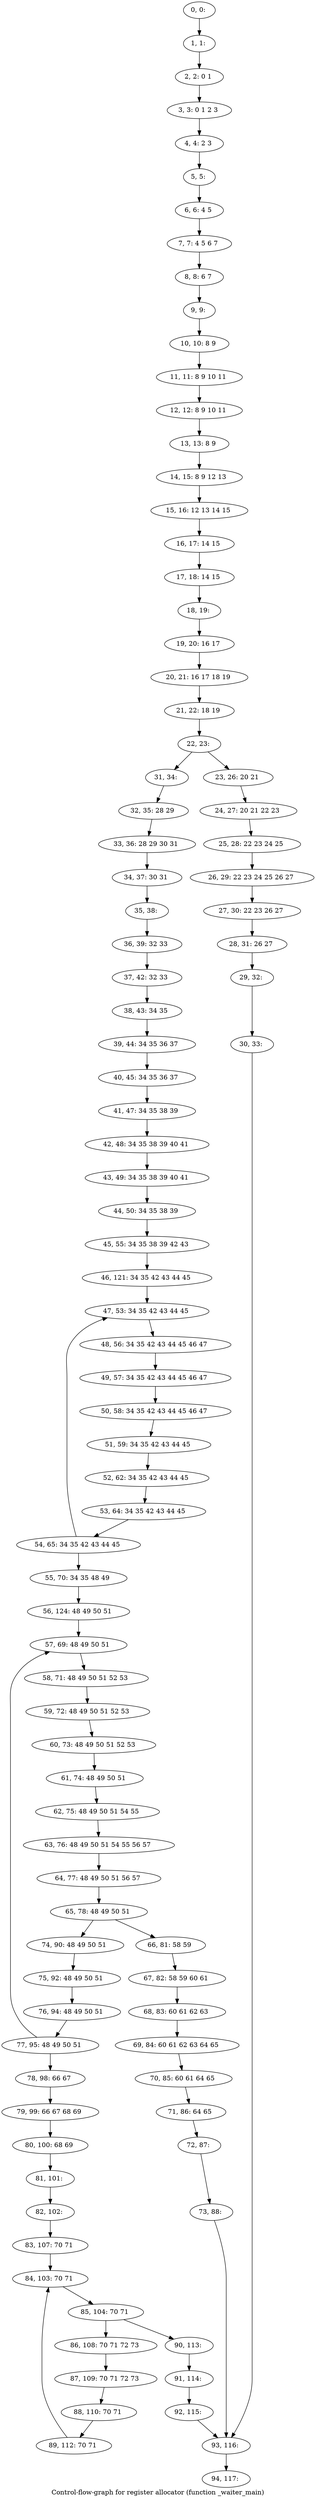 digraph G {
graph [label="Control-flow-graph for register allocator (function _waiter_main)"]
0[label="0, 0: "];
1[label="1, 1: "];
2[label="2, 2: 0 1 "];
3[label="3, 3: 0 1 2 3 "];
4[label="4, 4: 2 3 "];
5[label="5, 5: "];
6[label="6, 6: 4 5 "];
7[label="7, 7: 4 5 6 7 "];
8[label="8, 8: 6 7 "];
9[label="9, 9: "];
10[label="10, 10: 8 9 "];
11[label="11, 11: 8 9 10 11 "];
12[label="12, 12: 8 9 10 11 "];
13[label="13, 13: 8 9 "];
14[label="14, 15: 8 9 12 13 "];
15[label="15, 16: 12 13 14 15 "];
16[label="16, 17: 14 15 "];
17[label="17, 18: 14 15 "];
18[label="18, 19: "];
19[label="19, 20: 16 17 "];
20[label="20, 21: 16 17 18 19 "];
21[label="21, 22: 18 19 "];
22[label="22, 23: "];
23[label="23, 26: 20 21 "];
24[label="24, 27: 20 21 22 23 "];
25[label="25, 28: 22 23 24 25 "];
26[label="26, 29: 22 23 24 25 26 27 "];
27[label="27, 30: 22 23 26 27 "];
28[label="28, 31: 26 27 "];
29[label="29, 32: "];
30[label="30, 33: "];
31[label="31, 34: "];
32[label="32, 35: 28 29 "];
33[label="33, 36: 28 29 30 31 "];
34[label="34, 37: 30 31 "];
35[label="35, 38: "];
36[label="36, 39: 32 33 "];
37[label="37, 42: 32 33 "];
38[label="38, 43: 34 35 "];
39[label="39, 44: 34 35 36 37 "];
40[label="40, 45: 34 35 36 37 "];
41[label="41, 47: 34 35 38 39 "];
42[label="42, 48: 34 35 38 39 40 41 "];
43[label="43, 49: 34 35 38 39 40 41 "];
44[label="44, 50: 34 35 38 39 "];
45[label="45, 55: 34 35 38 39 42 43 "];
46[label="46, 121: 34 35 42 43 44 45 "];
47[label="47, 53: 34 35 42 43 44 45 "];
48[label="48, 56: 34 35 42 43 44 45 46 47 "];
49[label="49, 57: 34 35 42 43 44 45 46 47 "];
50[label="50, 58: 34 35 42 43 44 45 46 47 "];
51[label="51, 59: 34 35 42 43 44 45 "];
52[label="52, 62: 34 35 42 43 44 45 "];
53[label="53, 64: 34 35 42 43 44 45 "];
54[label="54, 65: 34 35 42 43 44 45 "];
55[label="55, 70: 34 35 48 49 "];
56[label="56, 124: 48 49 50 51 "];
57[label="57, 69: 48 49 50 51 "];
58[label="58, 71: 48 49 50 51 52 53 "];
59[label="59, 72: 48 49 50 51 52 53 "];
60[label="60, 73: 48 49 50 51 52 53 "];
61[label="61, 74: 48 49 50 51 "];
62[label="62, 75: 48 49 50 51 54 55 "];
63[label="63, 76: 48 49 50 51 54 55 56 57 "];
64[label="64, 77: 48 49 50 51 56 57 "];
65[label="65, 78: 48 49 50 51 "];
66[label="66, 81: 58 59 "];
67[label="67, 82: 58 59 60 61 "];
68[label="68, 83: 60 61 62 63 "];
69[label="69, 84: 60 61 62 63 64 65 "];
70[label="70, 85: 60 61 64 65 "];
71[label="71, 86: 64 65 "];
72[label="72, 87: "];
73[label="73, 88: "];
74[label="74, 90: 48 49 50 51 "];
75[label="75, 92: 48 49 50 51 "];
76[label="76, 94: 48 49 50 51 "];
77[label="77, 95: 48 49 50 51 "];
78[label="78, 98: 66 67 "];
79[label="79, 99: 66 67 68 69 "];
80[label="80, 100: 68 69 "];
81[label="81, 101: "];
82[label="82, 102: "];
83[label="83, 107: 70 71 "];
84[label="84, 103: 70 71 "];
85[label="85, 104: 70 71 "];
86[label="86, 108: 70 71 72 73 "];
87[label="87, 109: 70 71 72 73 "];
88[label="88, 110: 70 71 "];
89[label="89, 112: 70 71 "];
90[label="90, 113: "];
91[label="91, 114: "];
92[label="92, 115: "];
93[label="93, 116: "];
94[label="94, 117: "];
0->1 ;
1->2 ;
2->3 ;
3->4 ;
4->5 ;
5->6 ;
6->7 ;
7->8 ;
8->9 ;
9->10 ;
10->11 ;
11->12 ;
12->13 ;
13->14 ;
14->15 ;
15->16 ;
16->17 ;
17->18 ;
18->19 ;
19->20 ;
20->21 ;
21->22 ;
22->23 ;
22->31 ;
23->24 ;
24->25 ;
25->26 ;
26->27 ;
27->28 ;
28->29 ;
29->30 ;
30->93 ;
31->32 ;
32->33 ;
33->34 ;
34->35 ;
35->36 ;
36->37 ;
37->38 ;
38->39 ;
39->40 ;
40->41 ;
41->42 ;
42->43 ;
43->44 ;
44->45 ;
45->46 ;
46->47 ;
47->48 ;
48->49 ;
49->50 ;
50->51 ;
51->52 ;
52->53 ;
53->54 ;
54->55 ;
54->47 ;
55->56 ;
56->57 ;
57->58 ;
58->59 ;
59->60 ;
60->61 ;
61->62 ;
62->63 ;
63->64 ;
64->65 ;
65->66 ;
65->74 ;
66->67 ;
67->68 ;
68->69 ;
69->70 ;
70->71 ;
71->72 ;
72->73 ;
73->93 ;
74->75 ;
75->76 ;
76->77 ;
77->78 ;
77->57 ;
78->79 ;
79->80 ;
80->81 ;
81->82 ;
82->83 ;
83->84 ;
84->85 ;
85->86 ;
85->90 ;
86->87 ;
87->88 ;
88->89 ;
89->84 ;
90->91 ;
91->92 ;
92->93 ;
93->94 ;
}
